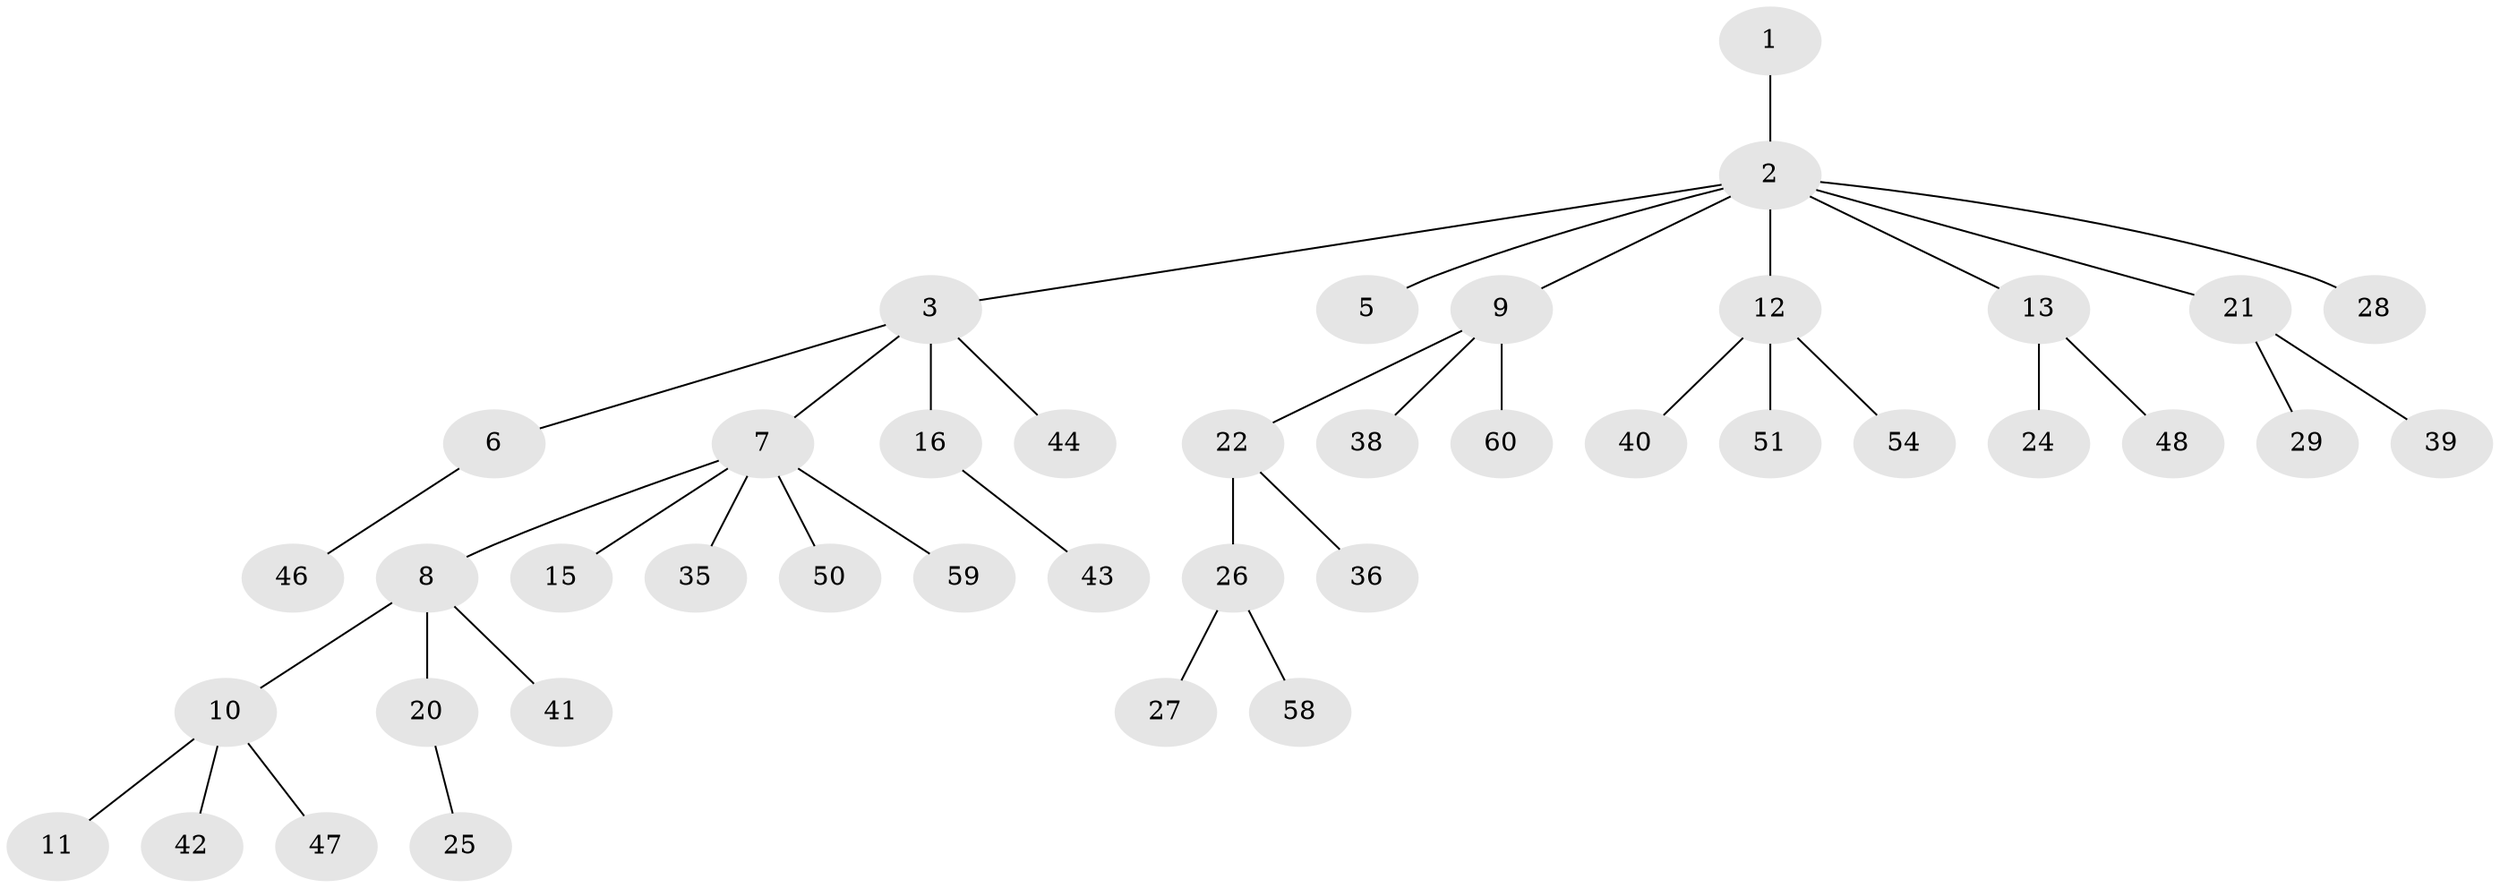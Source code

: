// Generated by graph-tools (version 1.1) at 2025/24/03/03/25 07:24:06]
// undirected, 41 vertices, 40 edges
graph export_dot {
graph [start="1"]
  node [color=gray90,style=filled];
  1 [super="+18"];
  2 [super="+4"];
  3 [super="+37"];
  5;
  6 [super="+34"];
  7 [super="+14"];
  8 [super="+19"];
  9 [super="+56"];
  10 [super="+31"];
  11;
  12 [super="+23"];
  13 [super="+30"];
  15 [super="+17"];
  16 [super="+57"];
  20;
  21 [super="+52"];
  22 [super="+32"];
  24;
  25;
  26 [super="+55"];
  27 [super="+33"];
  28;
  29;
  35;
  36;
  38;
  39;
  40 [super="+49"];
  41;
  42;
  43 [super="+45"];
  44 [super="+53"];
  46;
  47;
  48;
  50;
  51;
  54;
  58;
  59;
  60;
  1 -- 2;
  2 -- 3;
  2 -- 28;
  2 -- 5;
  2 -- 21;
  2 -- 9;
  2 -- 12;
  2 -- 13;
  3 -- 6;
  3 -- 7;
  3 -- 16;
  3 -- 44;
  6 -- 46;
  7 -- 8;
  7 -- 35;
  7 -- 50;
  7 -- 59;
  7 -- 15;
  8 -- 10;
  8 -- 20;
  8 -- 41;
  9 -- 22;
  9 -- 38;
  9 -- 60;
  10 -- 11;
  10 -- 42;
  10 -- 47;
  12 -- 40;
  12 -- 54;
  12 -- 51;
  13 -- 24;
  13 -- 48;
  16 -- 43;
  20 -- 25;
  21 -- 29;
  21 -- 39;
  22 -- 26;
  22 -- 36;
  26 -- 27;
  26 -- 58;
}
